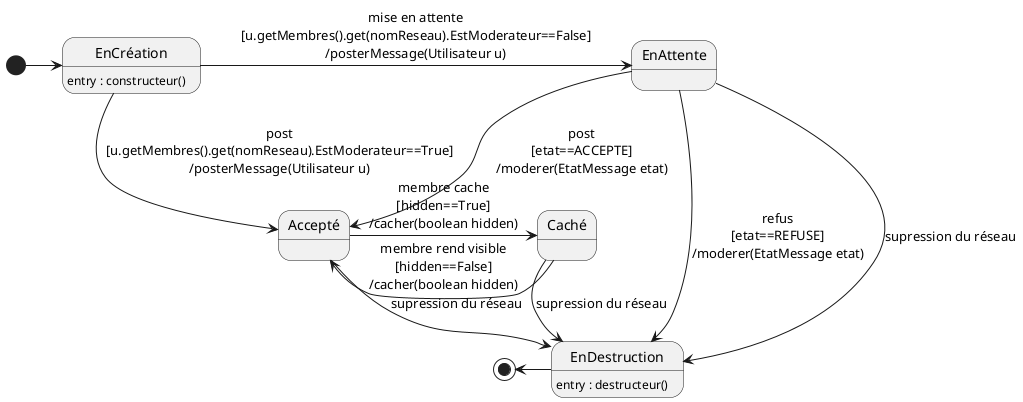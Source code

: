 @startuml

'Diagramme de machine à états (PlantUML)'

'Configuration charte graphique'

'États et transitions'
state EnCréation : entry : constructeur()
state EnDestruction : entry : destructeur()

[*] -right-> EnCréation
EnCréation --> Accepté : post\n[u.getMembres().get(nomReseau).EstModerateur==True]\n/posterMessage(Utilisateur u)
EnCréation -right-> EnAttente : mise en attente\n[u.getMembres().get(nomReseau).EstModerateur==False]\n/posterMessage(Utilisateur u)
Accepté -right-> Caché : membre cache\n[hidden==True]\n/cacher(boolean hidden)
Caché -left-> Accepté : membre rend visible\n[hidden==False]\n/cacher(boolean hidden)
EnAttente --> Accepté : post\n[etat==ACCEPTE]\n/moderer(EtatMessage etat)
EnAttente --> EnDestruction : refus\n[etat==REFUSE]\n/moderer(EtatMessage etat)
EnAttente --> EnDestruction : supression du réseau
Accepté --> EnDestruction : supression du réseau
Caché --> EnDestruction : supression du réseau
EnDestruction -left-> [*]
@enduml
